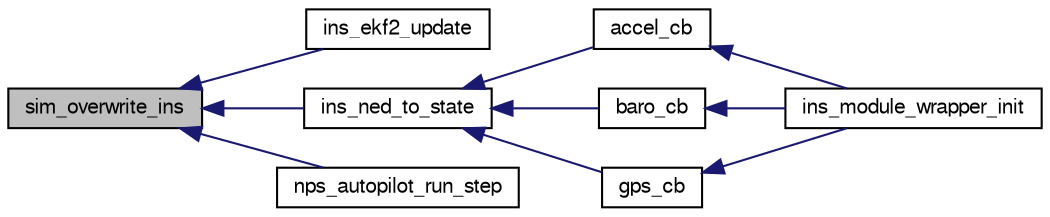 digraph "sim_overwrite_ins"
{
  edge [fontname="FreeSans",fontsize="10",labelfontname="FreeSans",labelfontsize="10"];
  node [fontname="FreeSans",fontsize="10",shape=record];
  rankdir="LR";
  Node1 [label="sim_overwrite_ins",height=0.2,width=0.4,color="black", fillcolor="grey75", style="filled", fontcolor="black"];
  Node1 -> Node2 [dir="back",color="midnightblue",fontsize="10",style="solid",fontname="FreeSans"];
  Node2 [label="ins_ekf2_update",height=0.2,width=0.4,color="black", fillcolor="white", style="filled",URL="$ins__ekf2_8h.html#a21a6903ad1b06c310ac73f7598d4306b"];
  Node1 -> Node3 [dir="back",color="midnightblue",fontsize="10",style="solid",fontname="FreeSans"];
  Node3 [label="ins_ned_to_state",height=0.2,width=0.4,color="black", fillcolor="white", style="filled",URL="$ins__skeleton_8c.html#a906e42c3bdc95d6fa78d129fbf20719e",tooltip="copy position and speed to state interface "];
  Node3 -> Node4 [dir="back",color="midnightblue",fontsize="10",style="solid",fontname="FreeSans"];
  Node4 [label="accel_cb",height=0.2,width=0.4,color="black", fillcolor="white", style="filled",URL="$ins__skeleton_8c.html#aacd6b1869f263f90a6f1fbe777a87793"];
  Node4 -> Node5 [dir="back",color="midnightblue",fontsize="10",style="solid",fontname="FreeSans"];
  Node5 [label="ins_module_wrapper_init",height=0.2,width=0.4,color="black", fillcolor="white", style="filled",URL="$ins__skeleton_8h.html#a36545e3f7b1233bb331ff0952d01a9bc"];
  Node3 -> Node6 [dir="back",color="midnightblue",fontsize="10",style="solid",fontname="FreeSans"];
  Node6 [label="baro_cb",height=0.2,width=0.4,color="black", fillcolor="white", style="filled",URL="$ins__skeleton_8c.html#a92209191a3ecc53fc4adaafd0fe82933"];
  Node6 -> Node5 [dir="back",color="midnightblue",fontsize="10",style="solid",fontname="FreeSans"];
  Node3 -> Node7 [dir="back",color="midnightblue",fontsize="10",style="solid",fontname="FreeSans"];
  Node7 [label="gps_cb",height=0.2,width=0.4,color="black", fillcolor="white", style="filled",URL="$ins__skeleton_8c.html#a1c1656ce80fe1f1ad49fea691164dbf8"];
  Node7 -> Node5 [dir="back",color="midnightblue",fontsize="10",style="solid",fontname="FreeSans"];
  Node1 -> Node8 [dir="back",color="midnightblue",fontsize="10",style="solid",fontname="FreeSans"];
  Node8 [label="nps_autopilot_run_step",height=0.2,width=0.4,color="black", fillcolor="white", style="filled",URL="$nps__autopilot__fixedwing_8c.html#a12870aaa609d4860004be3cec4c8cf2a"];
}
